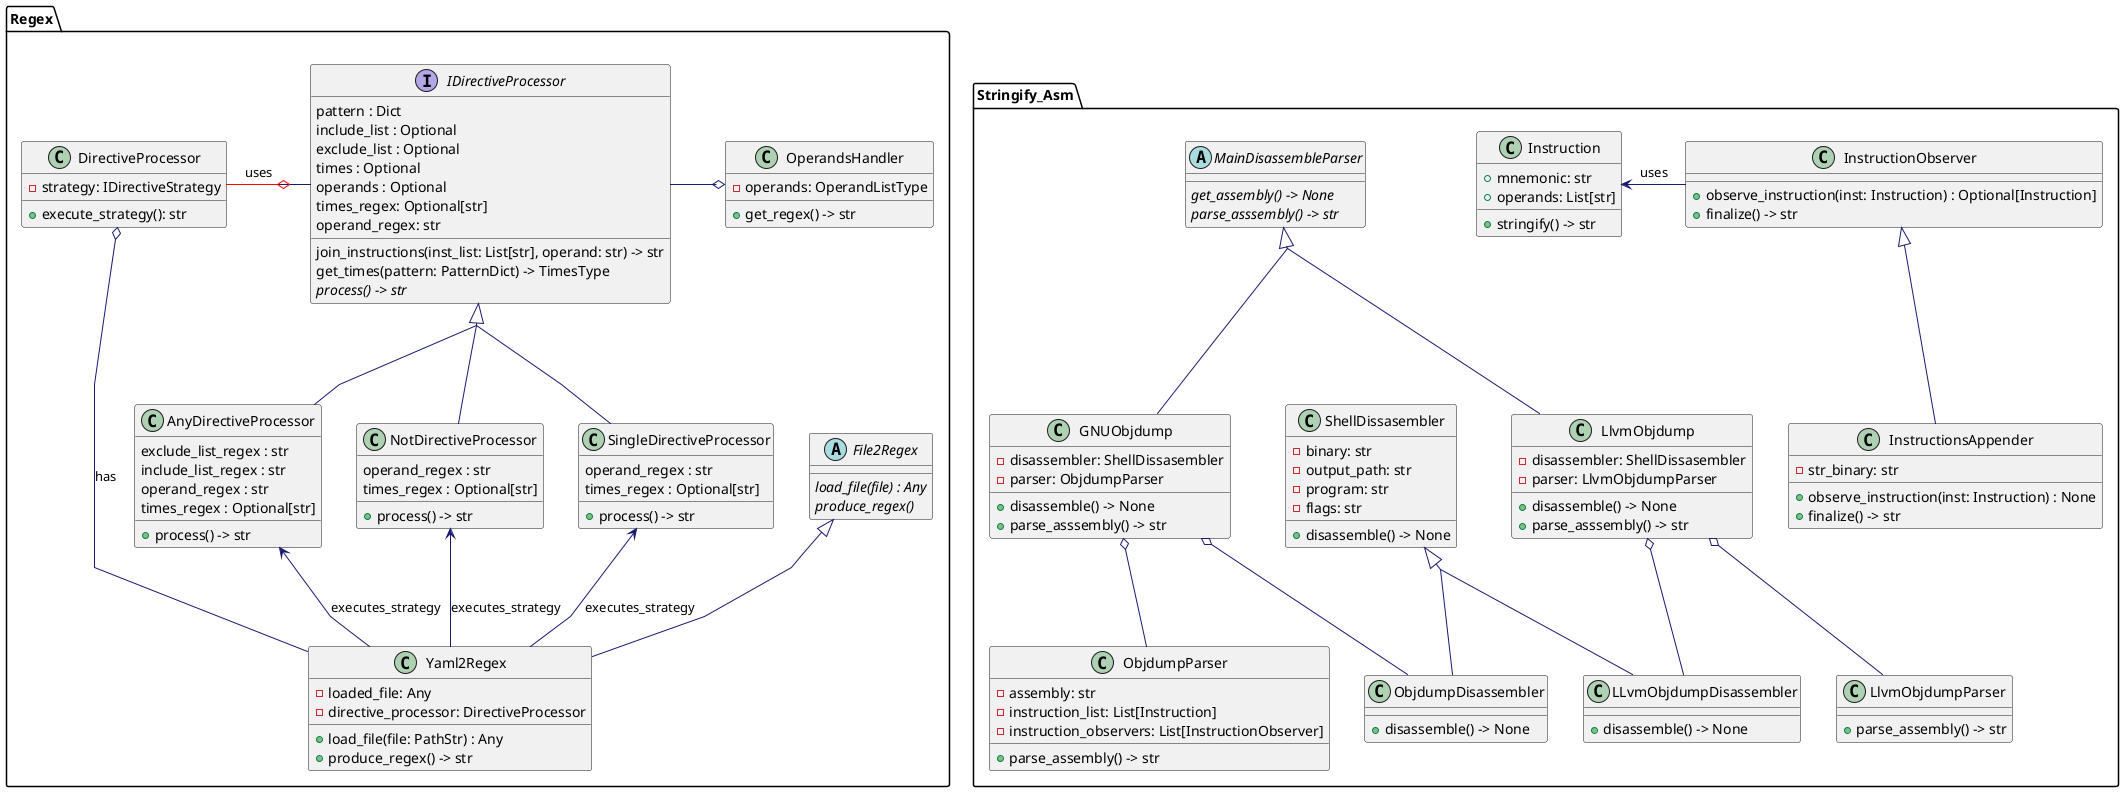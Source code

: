 @startuml diagram_class

skinparam linetype polyline
skinparam classFontName Helvetica
skinparam ClassFontSize 14
skinparam ArrowColor MidnightBlue
skinparam groupInheritance 2


skinparam class {

}

package "Stringify_Asm" {

    class Instruction {
        +mnemonic: str
        +operands: List[str]
        +stringify() -> str
    }

    class InstructionObserver {
        +observe_instruction(inst: Instruction) : Optional[Instruction]
        +finalize() -> str
    }

    abstract class MainDisassembleParser {
        {abstract} get_assembly() -> None
        {abstract} parse_asssembly() -> str
    }

    class LLvmObjdumpDisassembler {
        +disassemble() -> None
    }

    class LlvmObjdumpParser {
        +parse_assembly() -> str
    }

    class LlvmObjdump {
        -disassembler: ShellDissasembler
        -parser: LlvmObjdumpParser
        +disassemble() -> None
        +parse_asssembly() -> str
    }

    class ObjdumpDisassembler {
        +disassemble() -> None
    }

    class ObjdumpParser {
        -assembly: str
        -instruction_list: List[Instruction]
        -instruction_observers: List[InstructionObserver]
        +parse_assembly() -> str
    }

    class GNUObjdump {
        -disassembler: ShellDissasembler
        -parser: ObjdumpParser
        +disassemble() -> None
        +parse_asssembly() -> str
    }

    class InstructionsAppender {
        -str_binary: str
        +observe_instruction(inst: Instruction) : None
        +finalize() -> str
    }

    class ShellDissasembler {
        -binary: str
        -output_path: str
        -program: str
        -flags: str
        +disassemble() -> None
    }
}

package "Regex" {

    abstract class File2Regex {
        {abstract} load_file(file) : Any
        {abstract} produce_regex()
    }

    class Yaml2Regex {
        -loaded_file: Any
        -directive_processor: DirectiveProcessor
        +load_file(file: PathStr) : Any
        +produce_regex() -> str
    }

    class OperandsHandler {
        -operands: OperandListType
        +get_regex() -> str
    }

    class DirectiveProcessor {
        -strategy: IDirectiveStrategy
        +execute_strategy(): str
    }

    interface IDirectiveProcessor {
    pattern : Dict
    include_list : Optional
    exclude_list : Optional
    times : Optional
    operands : Optional
    times_regex: Optional[str]
    operand_regex: str

    join_instructions(inst_list: List[str], operand: str) -> str
    get_times(pattern: PatternDict) -> TimesType
    {abstract}process() -> str
    }


    class AnyDirectiveProcessor {
    exclude_list_regex : str
    include_list_regex : str
    operand_regex : str
    times_regex : Optional[str]

    +process() -> str
    }

    class NotDirectiveProcessor {
    operand_regex : str
    times_regex : Optional[str]

    +process() -> str
    }

    class SingleDirectiveProcessor {
    operand_regex : str
    times_regex : Optional[str]

    +process() -> str
    }



}

' Strategy Pattern Relationships
DirectiveProcessor -[#red,thickness=1]o IDirectiveProcessor: uses
IDirectiveProcessor  <|-- AnyDirectiveProcessor
IDirectiveProcessor  <|-- SingleDirectiveProcessor
IDirectiveProcessor  <|-- NotDirectiveProcessor

Yaml2Regex --up> AnyDirectiveProcessor : executes_strategy
Yaml2Regex --up> SingleDirectiveProcessor : executes_strategy
Yaml2Regex --up> NotDirectiveProcessor : executes_strategy
Yaml2Regex --o DirectiveProcessor: has


IDirectiveProcessor -o OperandsHandler


MainDisassembleParser <|-- GNUObjdump
MainDisassembleParser <|-- LlvmObjdump
Instruction <- InstructionObserver : uses
File2Regex <|-- Yaml2Regex
InstructionObserver <|-- InstructionsAppender

GNUObjdump o-- ObjdumpDisassembler
GNUObjdump o-- ObjdumpParser

LlvmObjdump o-- LlvmObjdumpParser
LlvmObjdump o-- LLvmObjdumpDisassembler

ShellDissasembler <|-- ObjdumpDisassembler
ShellDissasembler <|-- LLvmObjdumpDisassembler
@enduml
